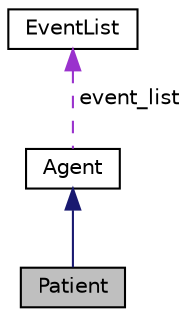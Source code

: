 digraph "Patient"
{
 // LATEX_PDF_SIZE
  edge [fontname="Helvetica",fontsize="10",labelfontname="Helvetica",labelfontsize="10"];
  node [fontname="Helvetica",fontsize="10",shape=record];
  Node1 [label="Patient",height=0.2,width=0.4,color="black", fillcolor="grey75", style="filled", fontcolor="black",tooltip=" "];
  Node2 -> Node1 [dir="back",color="midnightblue",fontsize="10",style="solid"];
  Node2 [label="Agent",height=0.2,width=0.4,color="black", fillcolor="white", style="filled",URL="$d8/dfe/classAgent.html",tooltip=" "];
  Node3 -> Node2 [dir="back",color="darkorchid3",fontsize="10",style="dashed",label=" event_list" ];
  Node3 [label="EventList",height=0.2,width=0.4,color="black", fillcolor="white", style="filled",URL="$d2/de0/classEventList.html",tooltip=" "];
}
